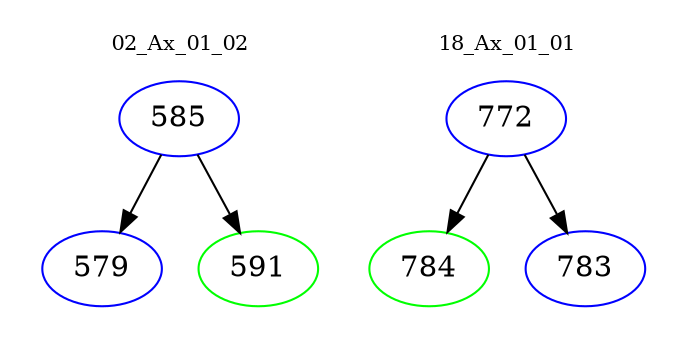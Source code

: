 digraph{
subgraph cluster_0 {
color = white
label = "02_Ax_01_02";
fontsize=10;
T0_585 [label="585", color="blue"]
T0_585 -> T0_579 [color="black"]
T0_579 [label="579", color="blue"]
T0_585 -> T0_591 [color="black"]
T0_591 [label="591", color="green"]
}
subgraph cluster_1 {
color = white
label = "18_Ax_01_01";
fontsize=10;
T1_772 [label="772", color="blue"]
T1_772 -> T1_784 [color="black"]
T1_784 [label="784", color="green"]
T1_772 -> T1_783 [color="black"]
T1_783 [label="783", color="blue"]
}
}
